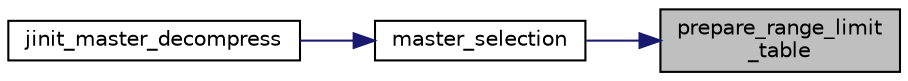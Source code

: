 digraph "prepare_range_limit_table"
{
 // LATEX_PDF_SIZE
  bgcolor="transparent";
  edge [fontname="Helvetica",fontsize="10",labelfontname="Helvetica",labelfontsize="10"];
  node [fontname="Helvetica",fontsize="10",shape=record];
  rankdir="RL";
  Node313 [label="prepare_range_limit\l_table",height=0.2,width=0.4,color="black", fillcolor="grey75", style="filled", fontcolor="black",tooltip=" "];
  Node313 -> Node314 [dir="back",color="midnightblue",fontsize="10",style="solid"];
  Node314 [label="master_selection",height=0.2,width=0.4,color="black",URL="$jdmaster_8c.html#a440a4f3af47f35f6dd2a353329bc3baf",tooltip=" "];
  Node314 -> Node315 [dir="back",color="midnightblue",fontsize="10",style="solid"];
  Node315 [label="jinit_master_decompress",height=0.2,width=0.4,color="black",URL="$jdmaster_8c.html#a103160e5ec5fd80c654e74f633b14818",tooltip=" "];
}
